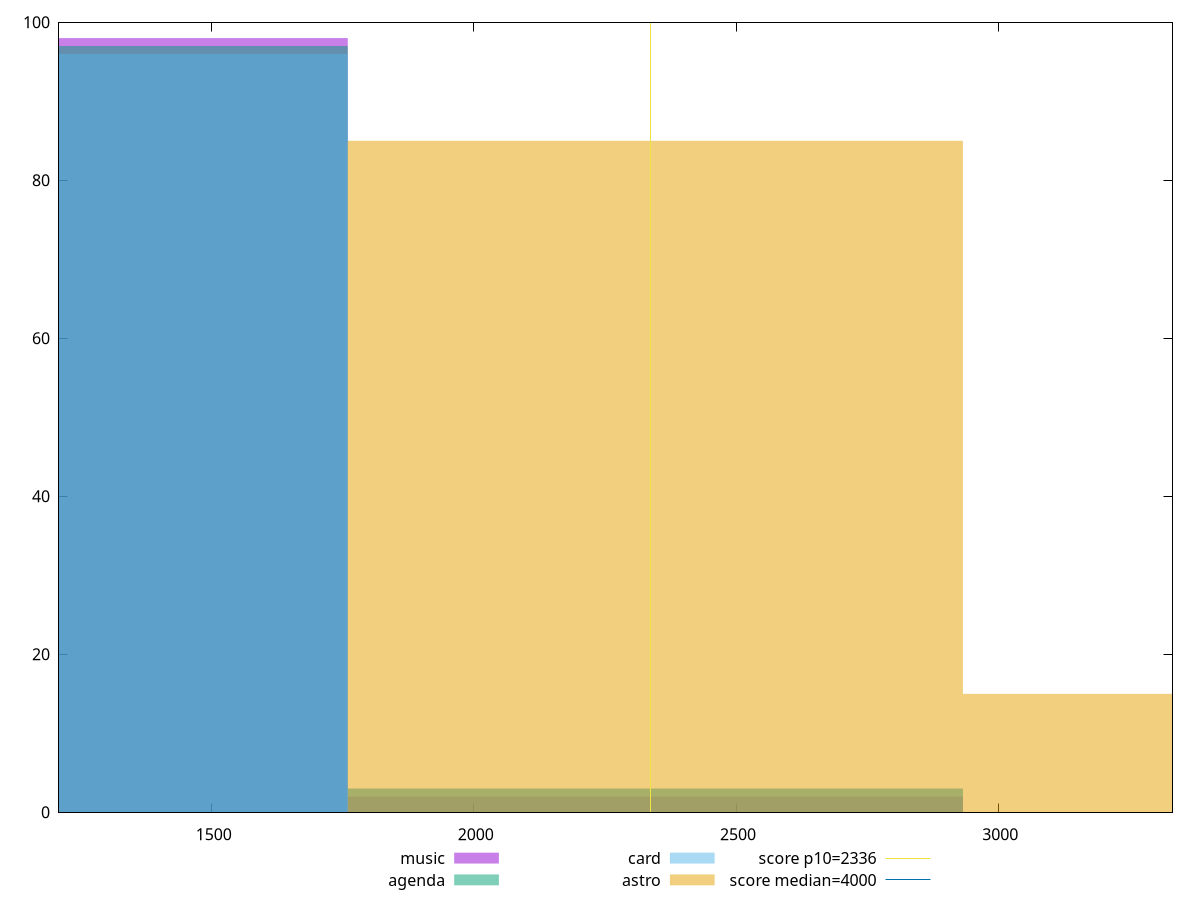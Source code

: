 reset

$music <<EOF
2346.080499295337 2
1173.0402496476686 98
EOF

$agenda <<EOF
2346.080499295337 3
1173.0402496476686 97
EOF

$card <<EOF
2346.080499295337 3
1173.0402496476686 96
EOF

$astro <<EOF
2346.080499295337 85
3519.1207489430058 15
EOF

set key outside below
set boxwidth 1173.0402496476686
set xrange [1208.9759999999999:3332.186]
set yrange [0:100]
set trange [0:100]
set style fill transparent solid 0.5 noborder

set parametric
set terminal svg size 640, 520 enhanced background rgb 'white'
set output "report/report_00029_2021-02-24T13-36-40.390Z/first-contentful-paint/comparison/histogram/all_raw.svg"

plot $music title "music" with boxes, \
     $agenda title "agenda" with boxes, \
     $card title "card" with boxes, \
     $astro title "astro" with boxes, \
     2336,t title "score p10=2336", \
     4000,t title "score median=4000"

reset
